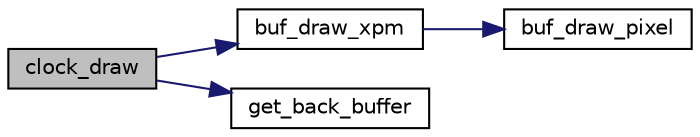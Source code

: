 digraph "clock_draw"
{
 // LATEX_PDF_SIZE
  edge [fontname="Helvetica",fontsize="10",labelfontname="Helvetica",labelfontsize="10"];
  node [fontname="Helvetica",fontsize="10",shape=record];
  rankdir="LR";
  Node1 [label="clock_draw",height=0.2,width=0.4,color="black", fillcolor="grey75", style="filled", fontcolor="black",tooltip="Draws the clock on the screen."];
  Node1 -> Node2 [color="midnightblue",fontsize="10",style="solid"];
  Node2 [label="buf_draw_xpm",height=0.2,width=0.4,color="black", fillcolor="white", style="filled",URL="$group__graphics.html#ga34c7bdd63f72bd3f735f7bec8738ddd6",tooltip="Draws a XPM to the given pixel buffer."];
  Node2 -> Node3 [color="midnightblue",fontsize="10",style="solid"];
  Node3 [label="buf_draw_pixel",height=0.2,width=0.4,color="black", fillcolor="white", style="filled",URL="$group__graphics.html#ga49604fff88a75a0bdf9d860b6bfd45a8",tooltip="Draws a pixel on a pixel_buffer."];
  Node1 -> Node4 [color="midnightblue",fontsize="10",style="solid"];
  Node4 [label="get_back_buffer",height=0.2,width=0.4,color="black", fillcolor="white", style="filled",URL="$group__graphics.html#gab3432881d182a4c6455e0cfbaafece78",tooltip="Returns the back buffer."];
}
